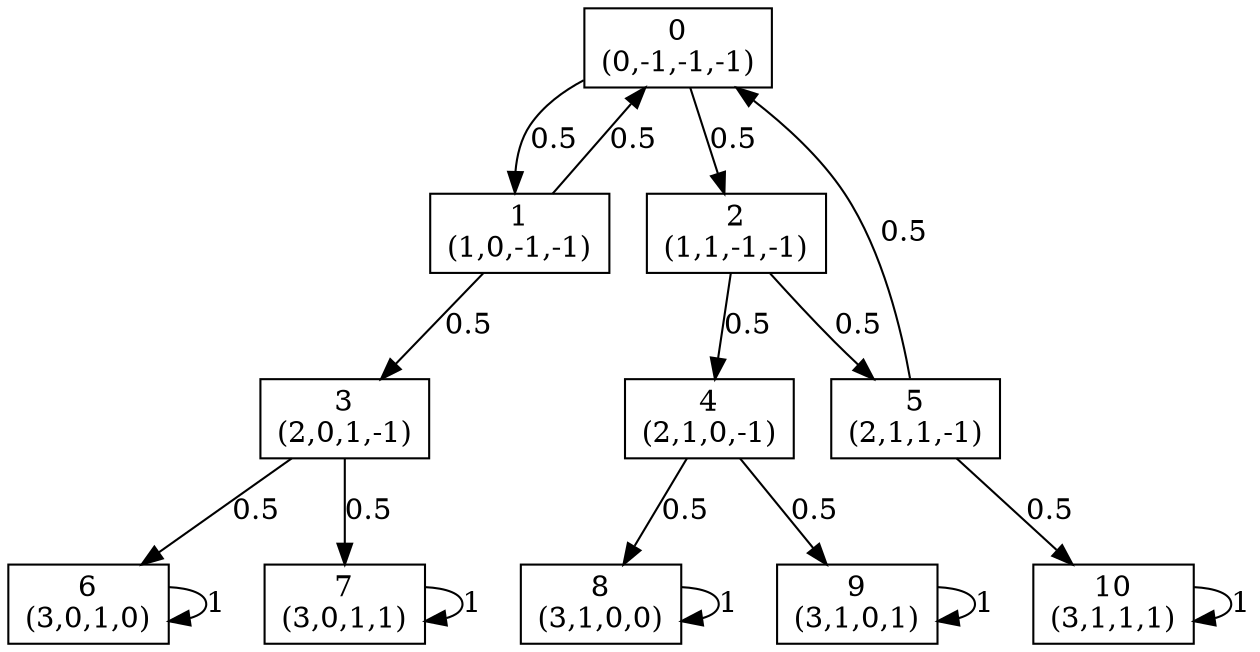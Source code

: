 digraph P {
node [shape=box];
0 -> 1 [ label="0.5" ];
0 -> 2 [ label="0.5" ];
1 -> 0 [ label="0.5" ];
1 -> 3 [ label="0.5" ];
2 -> 4 [ label="0.5" ];
2 -> 5 [ label="0.5" ];
3 -> 6 [ label="0.5" ];
3 -> 7 [ label="0.5" ];
4 -> 8 [ label="0.5" ];
4 -> 9 [ label="0.5" ];
5 -> 0 [ label="0.5" ];
5 -> 10 [ label="0.5" ];
6 -> 6 [ label="1" ];
7 -> 7 [ label="1" ];
8 -> 8 [ label="1" ];
9 -> 9 [ label="1" ];
10 -> 10 [ label="1" ];
0 [label="0\n(0,-1,-1,-1)"];
1 [label="1\n(1,0,-1,-1)"];
2 [label="2\n(1,1,-1,-1)"];
3 [label="3\n(2,0,1,-1)"];
4 [label="4\n(2,1,0,-1)"];
5 [label="5\n(2,1,1,-1)"];
6 [label="6\n(3,0,1,0)"];
7 [label="7\n(3,0,1,1)"];
8 [label="8\n(3,1,0,0)"];
9 [label="9\n(3,1,0,1)"];
10 [label="10\n(3,1,1,1)"];
}
